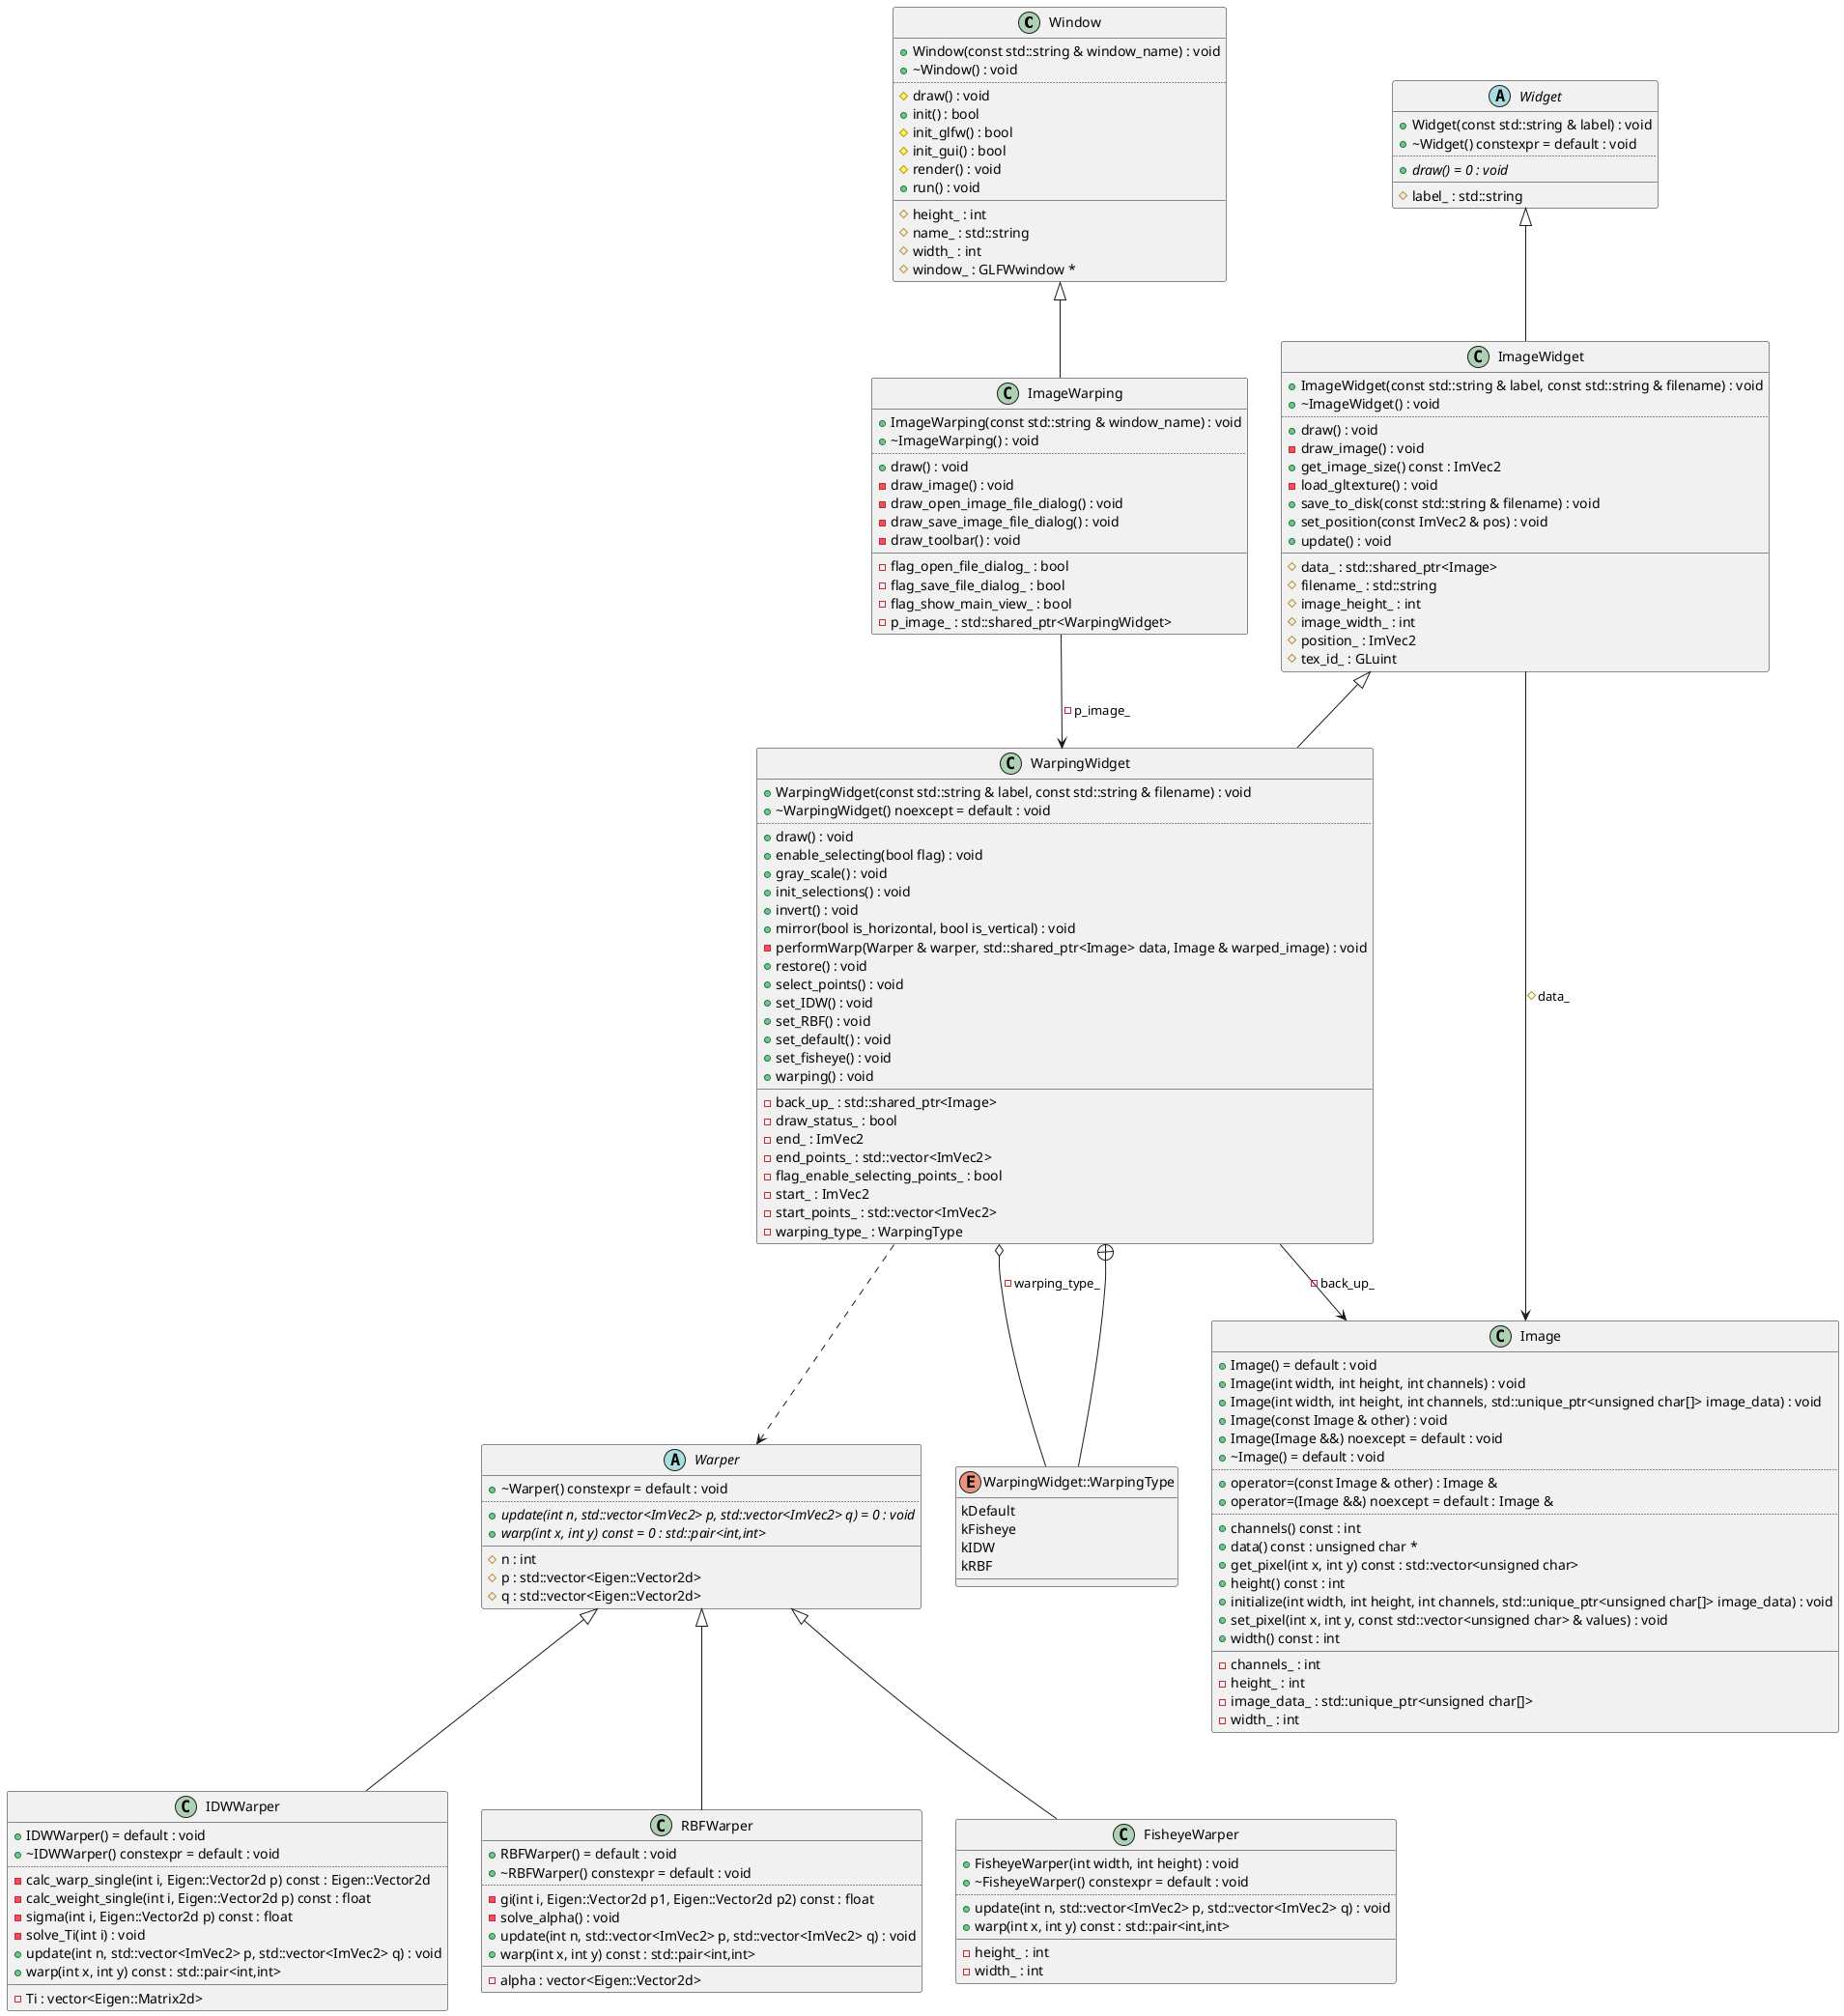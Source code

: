 @startuml
class "Window" as C_0005615952877166577034
class C_0005615952877166577034 {
+Window(const std::string & window_name) : void
+~Window() : void
..
#draw() : void
+init() : bool
#init_glfw() : bool
#init_gui() : bool
#render() : void
+run() : void
__
#height_ : int
#name_ : std::string
#width_ : int
#window_ : GLFWwindow *
}
class "Image" as C_0014112585937540257907
class C_0014112585937540257907 {
+Image() = default : void
+Image(int width, int height, int channels) : void
+Image(int width, int height, int channels, std::unique_ptr<unsigned char[]> image_data) : void
+Image(const Image & other) : void
+Image(Image &&) noexcept = default : void
+~Image() = default : void
..
+operator=(const Image & other) : Image &
+operator=(Image &&) noexcept = default : Image &
..
+channels() const : int
+data() const : unsigned char *
+get_pixel(int x, int y) const : std::vector<unsigned char>
+height() const : int
+initialize(int width, int height, int channels, std::unique_ptr<unsigned char[]> image_data) : void
+set_pixel(int x, int y, const std::vector<unsigned char> & values) : void
+width() const : int
__
-channels_ : int
-height_ : int
-image_data_ : std::unique_ptr<unsigned char[]>
-width_ : int
}
abstract "Widget" as C_0000146601290597178883
abstract C_0000146601290597178883 {
+Widget(const std::string & label) : void
+~Widget() constexpr = default : void
..
{abstract} +draw() = 0 : void
__
#label_ : std::string
}
class "ImageWidget" as C_0013545482483965092354
class C_0013545482483965092354 {
+ImageWidget(const std::string & label, const std::string & filename) : void
+~ImageWidget() : void
..
+draw() : void
-draw_image() : void
+get_image_size() const : ImVec2
-load_gltexture() : void
+save_to_disk(const std::string & filename) : void
+set_position(const ImVec2 & pos) : void
+update() : void
__
#data_ : std::shared_ptr<Image>
#filename_ : std::string
#image_height_ : int
#image_width_ : int
#position_ : ImVec2
#tex_id_ : GLuint
}
abstract "Warper" as C_0005210127257381569686
abstract C_0005210127257381569686 {
+~Warper() constexpr = default : void
..
{abstract} +update(int n, std::vector<ImVec2> p, std::vector<ImVec2> q) = 0 : void
{abstract} +warp(int x, int y) const = 0 : std::pair<int,int>
__
#n : int
#p : std::vector<Eigen::Vector2d>
#q : std::vector<Eigen::Vector2d>
}
class "IDWWarper" as C_0004061795669576340082
class C_0004061795669576340082 {
+IDWWarper() = default : void
+~IDWWarper() constexpr = default : void
..
-calc_warp_single(int i, Eigen::Vector2d p) const : Eigen::Vector2d
-calc_weight_single(int i, Eigen::Vector2d p) const : float
-sigma(int i, Eigen::Vector2d p) const : float
-solve_Ti(int i) : void
+update(int n, std::vector<ImVec2> p, std::vector<ImVec2> q) : void
+warp(int x, int y) const : std::pair<int,int>
__
-Ti : vector<Eigen::Matrix2d>
}
class "RBFWarper" as C_0004093605108700194209
class C_0004093605108700194209 {
+RBFWarper() = default : void
+~RBFWarper() constexpr = default : void
..
-gi(int i, Eigen::Vector2d p1, Eigen::Vector2d p2) const : float
-solve_alpha() : void
+update(int n, std::vector<ImVec2> p, std::vector<ImVec2> q) : void
+warp(int x, int y) const : std::pair<int,int>
__
-alpha : vector<Eigen::Vector2d>
}
class "FisheyeWarper" as C_0016991862448108252556
class C_0016991862448108252556 {
+FisheyeWarper(int width, int height) : void
+~FisheyeWarper() constexpr = default : void
..
+update(int n, std::vector<ImVec2> p, std::vector<ImVec2> q) : void
+warp(int x, int y) const : std::pair<int,int>
__
-height_ : int
-width_ : int
}
class "WarpingWidget" as C_0010620957507357588889
class C_0010620957507357588889 {
+WarpingWidget(const std::string & label, const std::string & filename) : void
+~WarpingWidget() noexcept = default : void
..
+draw() : void
+enable_selecting(bool flag) : void
+gray_scale() : void
+init_selections() : void
+invert() : void
+mirror(bool is_horizontal, bool is_vertical) : void
-performWarp(Warper & warper, std::shared_ptr<Image> data, Image & warped_image) : void
+restore() : void
+select_points() : void
+set_IDW() : void
+set_RBF() : void
+set_default() : void
+set_fisheye() : void
+warping() : void
__
-back_up_ : std::shared_ptr<Image>
-draw_status_ : bool
-end_ : ImVec2
-end_points_ : std::vector<ImVec2>
-flag_enable_selecting_points_ : bool
-start_ : ImVec2
-start_points_ : std::vector<ImVec2>
-warping_type_ : WarpingType
}
enum "WarpingWidget::WarpingType" as C_0008860430704286041802
enum C_0008860430704286041802 {
kDefault
kFisheye
kIDW
kRBF
}
class "ImageWarping" as C_0015799222863000931812
class C_0015799222863000931812 {
+ImageWarping(const std::string & window_name) : void
+~ImageWarping() : void
..
+draw() : void
-draw_image() : void
-draw_open_image_file_dialog() : void
-draw_save_image_file_dialog() : void
-draw_toolbar() : void
__
-flag_open_file_dialog_ : bool
-flag_save_file_dialog_ : bool
-flag_show_main_view_ : bool
-p_image_ : std::shared_ptr<WarpingWidget>
}
C_0013545482483965092354 --> C_0014112585937540257907 : #data_
C_0000146601290597178883 <|-- C_0013545482483965092354
C_0005210127257381569686 <|-- C_0004061795669576340082
C_0005210127257381569686 <|-- C_0004093605108700194209
C_0005210127257381569686 <|-- C_0016991862448108252556
C_0010620957507357588889 ..> C_0005210127257381569686
C_0010620957507357588889 --> C_0014112585937540257907 : -back_up_
C_0010620957507357588889 o-- C_0008860430704286041802 : -warping_type_
C_0013545482483965092354 <|-- C_0010620957507357588889
C_0008860430704286041802 --+ C_0010620957507357588889
C_0015799222863000931812 --> C_0010620957507357588889 : -p_image_
C_0005615952877166577034 <|-- C_0015799222863000931812

'Generated with clang-uml, version 0.6.0
'LLVM version clang version 19.1.7
@enduml
